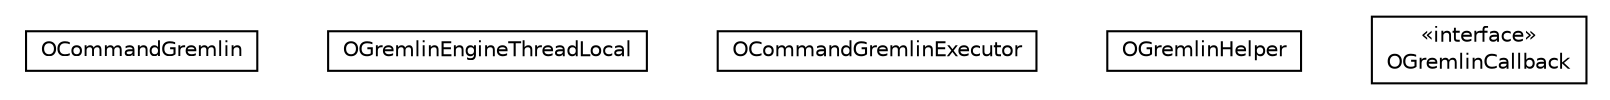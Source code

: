 #!/usr/local/bin/dot
#
# Class diagram 
# Generated by UMLGraph version R5_6-24-gf6e263 (http://www.umlgraph.org/)
#

digraph G {
	edge [fontname="Helvetica",fontsize=10,labelfontname="Helvetica",labelfontsize=10];
	node [fontname="Helvetica",fontsize=10,shape=plaintext];
	nodesep=0.25;
	ranksep=0.5;
	// com.orientechnologies.orient.graph.gremlin.OCommandGremlin
	c619327 [label=<<table title="com.orientechnologies.orient.graph.gremlin.OCommandGremlin" border="0" cellborder="1" cellspacing="0" cellpadding="2" port="p" href="./OCommandGremlin.html">
		<tr><td><table border="0" cellspacing="0" cellpadding="1">
<tr><td align="center" balign="center"> OCommandGremlin </td></tr>
		</table></td></tr>
		</table>>, URL="./OCommandGremlin.html", fontname="Helvetica", fontcolor="black", fontsize=10.0];
	// com.orientechnologies.orient.graph.gremlin.OGremlinEngineThreadLocal
	c619328 [label=<<table title="com.orientechnologies.orient.graph.gremlin.OGremlinEngineThreadLocal" border="0" cellborder="1" cellspacing="0" cellpadding="2" port="p" href="./OGremlinEngineThreadLocal.html">
		<tr><td><table border="0" cellspacing="0" cellpadding="1">
<tr><td align="center" balign="center"> OGremlinEngineThreadLocal </td></tr>
		</table></td></tr>
		</table>>, URL="./OGremlinEngineThreadLocal.html", fontname="Helvetica", fontcolor="black", fontsize=10.0];
	// com.orientechnologies.orient.graph.gremlin.OCommandGremlinExecutor
	c619329 [label=<<table title="com.orientechnologies.orient.graph.gremlin.OCommandGremlinExecutor" border="0" cellborder="1" cellspacing="0" cellpadding="2" port="p" href="./OCommandGremlinExecutor.html">
		<tr><td><table border="0" cellspacing="0" cellpadding="1">
<tr><td align="center" balign="center"> OCommandGremlinExecutor </td></tr>
		</table></td></tr>
		</table>>, URL="./OCommandGremlinExecutor.html", fontname="Helvetica", fontcolor="black", fontsize=10.0];
	// com.orientechnologies.orient.graph.gremlin.OGremlinHelper
	c619330 [label=<<table title="com.orientechnologies.orient.graph.gremlin.OGremlinHelper" border="0" cellborder="1" cellspacing="0" cellpadding="2" port="p" href="./OGremlinHelper.html">
		<tr><td><table border="0" cellspacing="0" cellpadding="1">
<tr><td align="center" balign="center"> OGremlinHelper </td></tr>
		</table></td></tr>
		</table>>, URL="./OGremlinHelper.html", fontname="Helvetica", fontcolor="black", fontsize=10.0];
	// com.orientechnologies.orient.graph.gremlin.OGremlinHelper.OGremlinCallback
	c619331 [label=<<table title="com.orientechnologies.orient.graph.gremlin.OGremlinHelper.OGremlinCallback" border="0" cellborder="1" cellspacing="0" cellpadding="2" port="p" href="./OGremlinHelper.OGremlinCallback.html">
		<tr><td><table border="0" cellspacing="0" cellpadding="1">
<tr><td align="center" balign="center"> &#171;interface&#187; </td></tr>
<tr><td align="center" balign="center"> OGremlinCallback </td></tr>
		</table></td></tr>
		</table>>, URL="./OGremlinHelper.OGremlinCallback.html", fontname="Helvetica", fontcolor="black", fontsize=10.0];
}

